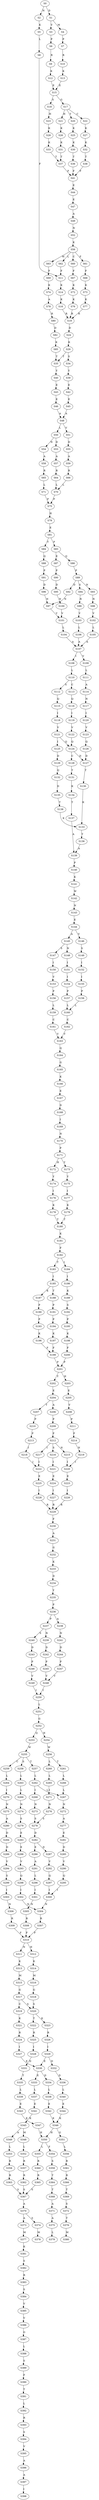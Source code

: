 strict digraph  {
	S0 -> S1 [ label = D ];
	S0 -> S2 [ label = N ];
	S1 -> S3 [ label = V ];
	S1 -> S4 [ label = M ];
	S2 -> S5 [ label = K ];
	S3 -> S6 [ label = P ];
	S4 -> S7 [ label = P ];
	S5 -> S8 [ label = L ];
	S6 -> S9 [ label = R ];
	S7 -> S10 [ label = R ];
	S8 -> S11 [ label = F ];
	S9 -> S12 [ label = K ];
	S10 -> S13 [ label = K ];
	S11 -> S14 [ label = K ];
	S12 -> S15 [ label = E ];
	S13 -> S15 [ label = E ];
	S14 -> S16 [ label = K ];
	S15 -> S17 [ label = G ];
	S15 -> S18 [ label = S ];
	S16 -> S19 [ label = R ];
	S17 -> S20 [ label = Y ];
	S17 -> S21 [ label = H ];
	S17 -> S22 [ label = C ];
	S18 -> S23 [ label = H ];
	S19 -> S24 [ label = D ];
	S20 -> S25 [ label = K ];
	S21 -> S26 [ label = K ];
	S22 -> S27 [ label = K ];
	S23 -> S28 [ label = K ];
	S24 -> S29 [ label = K ];
	S25 -> S30 [ label = K ];
	S26 -> S31 [ label = K ];
	S27 -> S32 [ label = K ];
	S28 -> S33 [ label = K ];
	S29 -> S34 [ label = S ];
	S29 -> S35 [ label = T ];
	S30 -> S36 [ label = T ];
	S31 -> S37 [ label = T ];
	S32 -> S38 [ label = T ];
	S33 -> S37 [ label = T ];
	S34 -> S39 [ label = Y ];
	S35 -> S40 [ label = Y ];
	S36 -> S41 [ label = F ];
	S37 -> S41 [ label = F ];
	S38 -> S41 [ label = F ];
	S39 -> S42 [ label = E ];
	S40 -> S43 [ label = E ];
	S41 -> S44 [ label = E ];
	S42 -> S45 [ label = E ];
	S43 -> S46 [ label = E ];
	S44 -> S47 [ label = E ];
	S45 -> S48 [ label = A ];
	S46 -> S48 [ label = A ];
	S47 -> S49 [ label = A ];
	S48 -> S50 [ label = L ];
	S48 -> S51 [ label = V ];
	S49 -> S52 [ label = N ];
	S50 -> S53 [ label = D ];
	S50 -> S54 [ label = N ];
	S51 -> S55 [ label = D ];
	S52 -> S56 [ label = K ];
	S53 -> S57 [ label = A ];
	S54 -> S58 [ label = A ];
	S55 -> S59 [ label = A ];
	S56 -> S60 [ label = C ];
	S56 -> S61 [ label = F ];
	S56 -> S62 [ label = L ];
	S56 -> S63 [ label = M ];
	S57 -> S64 [ label = R ];
	S58 -> S65 [ label = R ];
	S59 -> S66 [ label = R ];
	S60 -> S67 [ label = F ];
	S61 -> S68 [ label = F ];
	S62 -> S11 [ label = F ];
	S63 -> S69 [ label = F ];
	S64 -> S70 [ label = L ];
	S65 -> S71 [ label = L ];
	S66 -> S70 [ label = L ];
	S67 -> S72 [ label = K ];
	S68 -> S73 [ label = K ];
	S69 -> S74 [ label = K ];
	S70 -> S75 [ label = P ];
	S71 -> S75 [ label = P ];
	S72 -> S76 [ label = K ];
	S73 -> S77 [ label = K ];
	S74 -> S78 [ label = A ];
	S75 -> S79 [ label = H ];
	S76 -> S19 [ label = R ];
	S77 -> S19 [ label = R ];
	S78 -> S80 [ label = R ];
	S79 -> S81 [ label = E ];
	S80 -> S82 [ label = D ];
	S81 -> S83 [ label = P ];
	S81 -> S84 [ label = T ];
	S82 -> S85 [ label = K ];
	S83 -> S86 [ label = Q ];
	S83 -> S87 [ label = E ];
	S84 -> S88 [ label = Q ];
	S85 -> S35 [ label = T ];
	S86 -> S89 [ label = P ];
	S87 -> S90 [ label = P ];
	S88 -> S91 [ label = P ];
	S89 -> S92 [ label = D ];
	S89 -> S93 [ label = N ];
	S89 -> S94 [ label = S ];
	S90 -> S95 [ label = D ];
	S91 -> S96 [ label = D ];
	S92 -> S97 [ label = N ];
	S93 -> S98 [ label = N ];
	S94 -> S99 [ label = N ];
	S95 -> S100 [ label = N ];
	S96 -> S97 [ label = N ];
	S97 -> S101 [ label = V ];
	S98 -> S102 [ label = V ];
	S99 -> S103 [ label = V ];
	S100 -> S101 [ label = V ];
	S101 -> S104 [ label = L ];
	S102 -> S105 [ label = L ];
	S103 -> S106 [ label = L ];
	S104 -> S107 [ label = A ];
	S105 -> S107 [ label = A ];
	S106 -> S107 [ label = A ];
	S107 -> S108 [ label = I ];
	S107 -> S109 [ label = V ];
	S108 -> S110 [ label = L ];
	S109 -> S111 [ label = L ];
	S110 -> S112 [ label = S ];
	S110 -> S113 [ label = C ];
	S111 -> S114 [ label = A ];
	S112 -> S115 [ label = Q ];
	S113 -> S116 [ label = Q ];
	S114 -> S117 [ label = N ];
	S115 -> S118 [ label = I ];
	S116 -> S119 [ label = I ];
	S117 -> S120 [ label = I ];
	S118 -> S121 [ label = V ];
	S119 -> S122 [ label = V ];
	S120 -> S123 [ label = V ];
	S121 -> S124 [ label = Q ];
	S121 -> S125 [ label = I ];
	S122 -> S124 [ label = Q ];
	S123 -> S126 [ label = Q ];
	S124 -> S127 [ label = D ];
	S124 -> S128 [ label = C ];
	S125 -> S129 [ label = D ];
	S126 -> S127 [ label = D ];
	S127 -> S130 [ label = T ];
	S128 -> S131 [ label = T ];
	S129 -> S132 [ label = Q ];
	S130 -> S133 [ label = K ];
	S131 -> S134 [ label = K ];
	S132 -> S135 [ label = D ];
	S133 -> S136 [ label = T ];
	S134 -> S137 [ label = T ];
	S135 -> S138 [ label = T ];
	S136 -> S139 [ label = A ];
	S137 -> S139 [ label = A ];
	S138 -> S133 [ label = K ];
	S139 -> S140 [ label = P ];
	S140 -> S141 [ label = K ];
	S141 -> S142 [ label = W ];
	S142 -> S143 [ label = N ];
	S143 -> S144 [ label = E ];
	S144 -> S145 [ label = A ];
	S144 -> S146 [ label = V ];
	S145 -> S147 [ label = S ];
	S145 -> S148 [ label = N ];
	S146 -> S149 [ label = S ];
	S147 -> S150 [ label = I ];
	S148 -> S151 [ label = I ];
	S149 -> S152 [ label = I ];
	S150 -> S153 [ label = V ];
	S151 -> S154 [ label = I ];
	S152 -> S155 [ label = I ];
	S153 -> S156 [ label = P ];
	S154 -> S157 [ label = P ];
	S155 -> S158 [ label = P ];
	S156 -> S159 [ label = L ];
	S157 -> S160 [ label = L ];
	S158 -> S160 [ label = L ];
	S159 -> S161 [ label = C ];
	S160 -> S162 [ label = C ];
	S161 -> S163 [ label = V ];
	S162 -> S163 [ label = V ];
	S163 -> S164 [ label = Q ];
	S164 -> S165 [ label = G ];
	S165 -> S166 [ label = K ];
	S166 -> S167 [ label = E ];
	S167 -> S168 [ label = D ];
	S168 -> S169 [ label = I ];
	S169 -> S170 [ label = N ];
	S170 -> S171 [ label = P ];
	S171 -> S172 [ label = H ];
	S171 -> S173 [ label = Y ];
	S172 -> S174 [ label = Y ];
	S173 -> S175 [ label = Y ];
	S174 -> S176 [ label = I ];
	S175 -> S177 [ label = I ];
	S176 -> S178 [ label = K ];
	S177 -> S179 [ label = K ];
	S178 -> S180 [ label = T ];
	S179 -> S180 [ label = T ];
	S180 -> S181 [ label = K ];
	S181 -> S182 [ label = F ];
	S182 -> S183 [ label = T ];
	S182 -> S184 [ label = I ];
	S183 -> S185 [ label = I ];
	S184 -> S186 [ label = I ];
	S185 -> S187 [ label = K ];
	S185 -> S188 [ label = T ];
	S186 -> S189 [ label = K ];
	S187 -> S190 [ label = P ];
	S188 -> S191 [ label = P ];
	S189 -> S192 [ label = S ];
	S190 -> S193 [ label = P ];
	S191 -> S194 [ label = P ];
	S192 -> S195 [ label = P ];
	S193 -> S196 [ label = K ];
	S194 -> S197 [ label = K ];
	S195 -> S198 [ label = K ];
	S196 -> S199 [ label = F ];
	S197 -> S199 [ label = F ];
	S198 -> S200 [ label = F ];
	S199 -> S201 [ label = P ];
	S200 -> S201 [ label = P ];
	S201 -> S202 [ label = Y ];
	S201 -> S203 [ label = H ];
	S202 -> S204 [ label = E ];
	S203 -> S205 [ label = E ];
	S204 -> S206 [ label = A ];
	S204 -> S207 [ label = T ];
	S205 -> S208 [ label = V ];
	S206 -> S209 [ label = P ];
	S207 -> S210 [ label = P ];
	S208 -> S211 [ label = P ];
	S209 -> S212 [ label = F ];
	S210 -> S213 [ label = F ];
	S211 -> S214 [ label = F ];
	S212 -> S215 [ label = N ];
	S212 -> S216 [ label = S ];
	S212 -> S217 [ label = I ];
	S213 -> S218 [ label = I ];
	S214 -> S219 [ label = N ];
	S215 -> S220 [ label = I ];
	S216 -> S221 [ label = I ];
	S217 -> S222 [ label = I ];
	S218 -> S222 [ label = I ];
	S219 -> S220 [ label = I ];
	S220 -> S223 [ label = E ];
	S221 -> S224 [ label = E ];
	S222 -> S225 [ label = E ];
	S223 -> S226 [ label = I ];
	S224 -> S227 [ label = I ];
	S225 -> S228 [ label = I ];
	S226 -> S229 [ label = R ];
	S227 -> S229 [ label = R ];
	S228 -> S229 [ label = R ];
	S229 -> S230 [ label = F ];
	S230 -> S231 [ label = A ];
	S231 -> S232 [ label = G ];
	S232 -> S233 [ label = K ];
	S233 -> S234 [ label = D ];
	S234 -> S235 [ label = Y ];
	S235 -> S236 [ label = P ];
	S236 -> S237 [ label = P ];
	S236 -> S238 [ label = A ];
	S237 -> S239 [ label = N ];
	S237 -> S240 [ label = S ];
	S238 -> S241 [ label = N ];
	S239 -> S242 [ label = D ];
	S240 -> S243 [ label = D ];
	S241 -> S244 [ label = D ];
	S242 -> S245 [ label = P ];
	S243 -> S246 [ label = P ];
	S244 -> S247 [ label = P ];
	S245 -> S248 [ label = V ];
	S246 -> S249 [ label = V ];
	S247 -> S248 [ label = V ];
	S248 -> S250 [ label = I ];
	S249 -> S250 [ label = I ];
	S250 -> S251 [ label = L ];
	S251 -> S252 [ label = G ];
	S252 -> S253 [ label = Q ];
	S252 -> S254 [ label = H ];
	S253 -> S255 [ label = W ];
	S254 -> S256 [ label = W ];
	S255 -> S257 [ label = T ];
	S255 -> S258 [ label = S ];
	S255 -> S259 [ label = C ];
	S256 -> S260 [ label = L ];
	S256 -> S261 [ label = T ];
	S257 -> S262 [ label = L ];
	S258 -> S263 [ label = L ];
	S259 -> S264 [ label = L ];
	S260 -> S265 [ label = L ];
	S261 -> S266 [ label = L ];
	S262 -> S267 [ label = L ];
	S262 -> S268 [ label = I ];
	S263 -> S269 [ label = L ];
	S264 -> S270 [ label = I ];
	S265 -> S271 [ label = I ];
	S266 -> S267 [ label = L ];
	S267 -> S272 [ label = N ];
	S268 -> S273 [ label = N ];
	S269 -> S274 [ label = N ];
	S270 -> S275 [ label = N ];
	S271 -> S276 [ label = N ];
	S272 -> S277 [ label = A ];
	S273 -> S278 [ label = S ];
	S274 -> S279 [ label = S ];
	S275 -> S280 [ label = A ];
	S276 -> S278 [ label = S ];
	S277 -> S281 [ label = E ];
	S278 -> S282 [ label = D ];
	S279 -> S283 [ label = E ];
	S280 -> S284 [ label = D ];
	S281 -> S285 [ label = D ];
	S282 -> S286 [ label = E ];
	S282 -> S287 [ label = D ];
	S283 -> S288 [ label = E ];
	S284 -> S289 [ label = D ];
	S285 -> S290 [ label = V ];
	S286 -> S291 [ label = A ];
	S287 -> S292 [ label = V ];
	S288 -> S293 [ label = V ];
	S289 -> S294 [ label = V ];
	S290 -> S295 [ label = Q ];
	S291 -> S296 [ label = L ];
	S292 -> S297 [ label = Q ];
	S293 -> S298 [ label = Q ];
	S294 -> S299 [ label = S ];
	S295 -> S300 [ label = I ];
	S296 -> S301 [ label = I ];
	S297 -> S300 [ label = I ];
	S298 -> S302 [ label = I ];
	S299 -> S303 [ label = I ];
	S300 -> S304 [ label = N ];
	S301 -> S305 [ label = N ];
	S302 -> S304 [ label = N ];
	S303 -> S306 [ label = N ];
	S304 -> S307 [ label = R ];
	S305 -> S308 [ label = R ];
	S306 -> S309 [ label = R ];
	S307 -> S310 [ label = F ];
	S308 -> S310 [ label = F ];
	S309 -> S310 [ label = F ];
	S310 -> S311 [ label = N ];
	S310 -> S312 [ label = H ];
	S311 -> S313 [ label = K ];
	S312 -> S314 [ label = K ];
	S313 -> S315 [ label = M ];
	S314 -> S316 [ label = M ];
	S315 -> S317 [ label = G ];
	S316 -> S318 [ label = G ];
	S317 -> S319 [ label = C ];
	S317 -> S320 [ label = S ];
	S318 -> S320 [ label = S ];
	S319 -> S321 [ label = K ];
	S320 -> S322 [ label = T ];
	S320 -> S323 [ label = K ];
	S321 -> S324 [ label = R ];
	S322 -> S325 [ label = R ];
	S323 -> S326 [ label = R ];
	S324 -> S327 [ label = I ];
	S325 -> S328 [ label = I ];
	S326 -> S329 [ label = I ];
	S327 -> S330 [ label = E ];
	S328 -> S331 [ label = D ];
	S329 -> S330 [ label = E ];
	S329 -> S332 [ label = D ];
	S330 -> S333 [ label = E ];
	S330 -> S334 [ label = D ];
	S331 -> S335 [ label = T ];
	S332 -> S336 [ label = D ];
	S333 -> S337 [ label = L ];
	S334 -> S338 [ label = L ];
	S335 -> S339 [ label = L ];
	S336 -> S340 [ label = L ];
	S337 -> S341 [ label = E ];
	S338 -> S342 [ label = E ];
	S339 -> S343 [ label = E ];
	S340 -> S344 [ label = E ];
	S341 -> S345 [ label = K ];
	S342 -> S346 [ label = K ];
	S343 -> S347 [ label = K ];
	S344 -> S346 [ label = K ];
	S345 -> S348 [ label = M ];
	S345 -> S349 [ label = A ];
	S346 -> S350 [ label = H ];
	S346 -> S351 [ label = G ];
	S347 -> S350 [ label = H ];
	S348 -> S352 [ label = L ];
	S349 -> S353 [ label = L ];
	S350 -> S354 [ label = F ];
	S350 -> S355 [ label = L ];
	S351 -> S356 [ label = L ];
	S352 -> S357 [ label = R ];
	S353 -> S358 [ label = R ];
	S354 -> S359 [ label = S ];
	S355 -> S360 [ label = R ];
	S356 -> S361 [ label = R ];
	S357 -> S362 [ label = R ];
	S358 -> S363 [ label = R ];
	S359 -> S364 [ label = T ];
	S360 -> S365 [ label = R ];
	S361 -> S366 [ label = R ];
	S362 -> S367 [ label = S ];
	S363 -> S367 [ label = S ];
	S364 -> S368 [ label = T ];
	S365 -> S367 [ label = S ];
	S366 -> S369 [ label = T ];
	S367 -> S370 [ label = A ];
	S368 -> S371 [ label = A ];
	S369 -> S372 [ label = S ];
	S370 -> S373 [ label = A ];
	S370 -> S374 [ label = S ];
	S371 -> S375 [ label = A ];
	S372 -> S376 [ label = T ];
	S373 -> S377 [ label = M ];
	S374 -> S378 [ label = M ];
	S375 -> S379 [ label = L ];
	S376 -> S380 [ label = M ];
	S377 -> S381 [ label = K ];
	S381 -> S382 [ label = S ];
	S382 -> S383 [ label = R ];
	S383 -> S384 [ label = S ];
	S384 -> S385 [ label = V ];
	S385 -> S386 [ label = V ];
	S386 -> S387 [ label = G ];
	S387 -> S388 [ label = L ];
	S388 -> S389 [ label = S ];
	S389 -> S390 [ label = F ];
	S390 -> S391 [ label = T ];
	S391 -> S392 [ label = L ];
	S392 -> S393 [ label = R ];
	S393 -> S394 [ label = S ];
	S394 -> S395 [ label = V ];
	S395 -> S396 [ label = A ];
	S396 -> S397 [ label = A ];
	S397 -> S398 [ label = I ];
}
